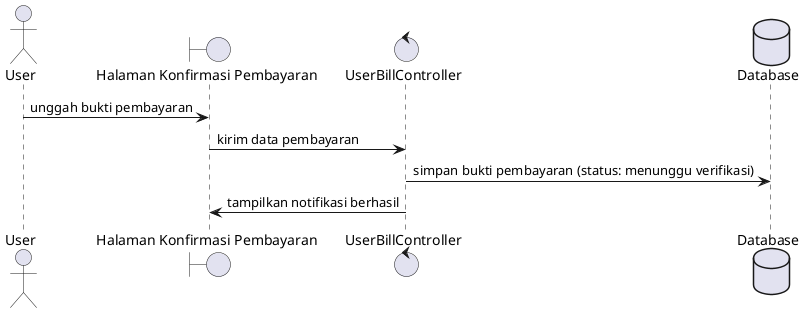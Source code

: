 @startuml
actor User
boundary "Halaman Konfirmasi Pembayaran" as PaymentPage
control "UserBillController" as BillCtrl
database "Database" as DB

User -> PaymentPage : unggah bukti pembayaran
PaymentPage -> BillCtrl : kirim data pembayaran
BillCtrl -> DB : simpan bukti pembayaran (status: menunggu verifikasi)
BillCtrl -> PaymentPage : tampilkan notifikasi berhasil
@enduml
